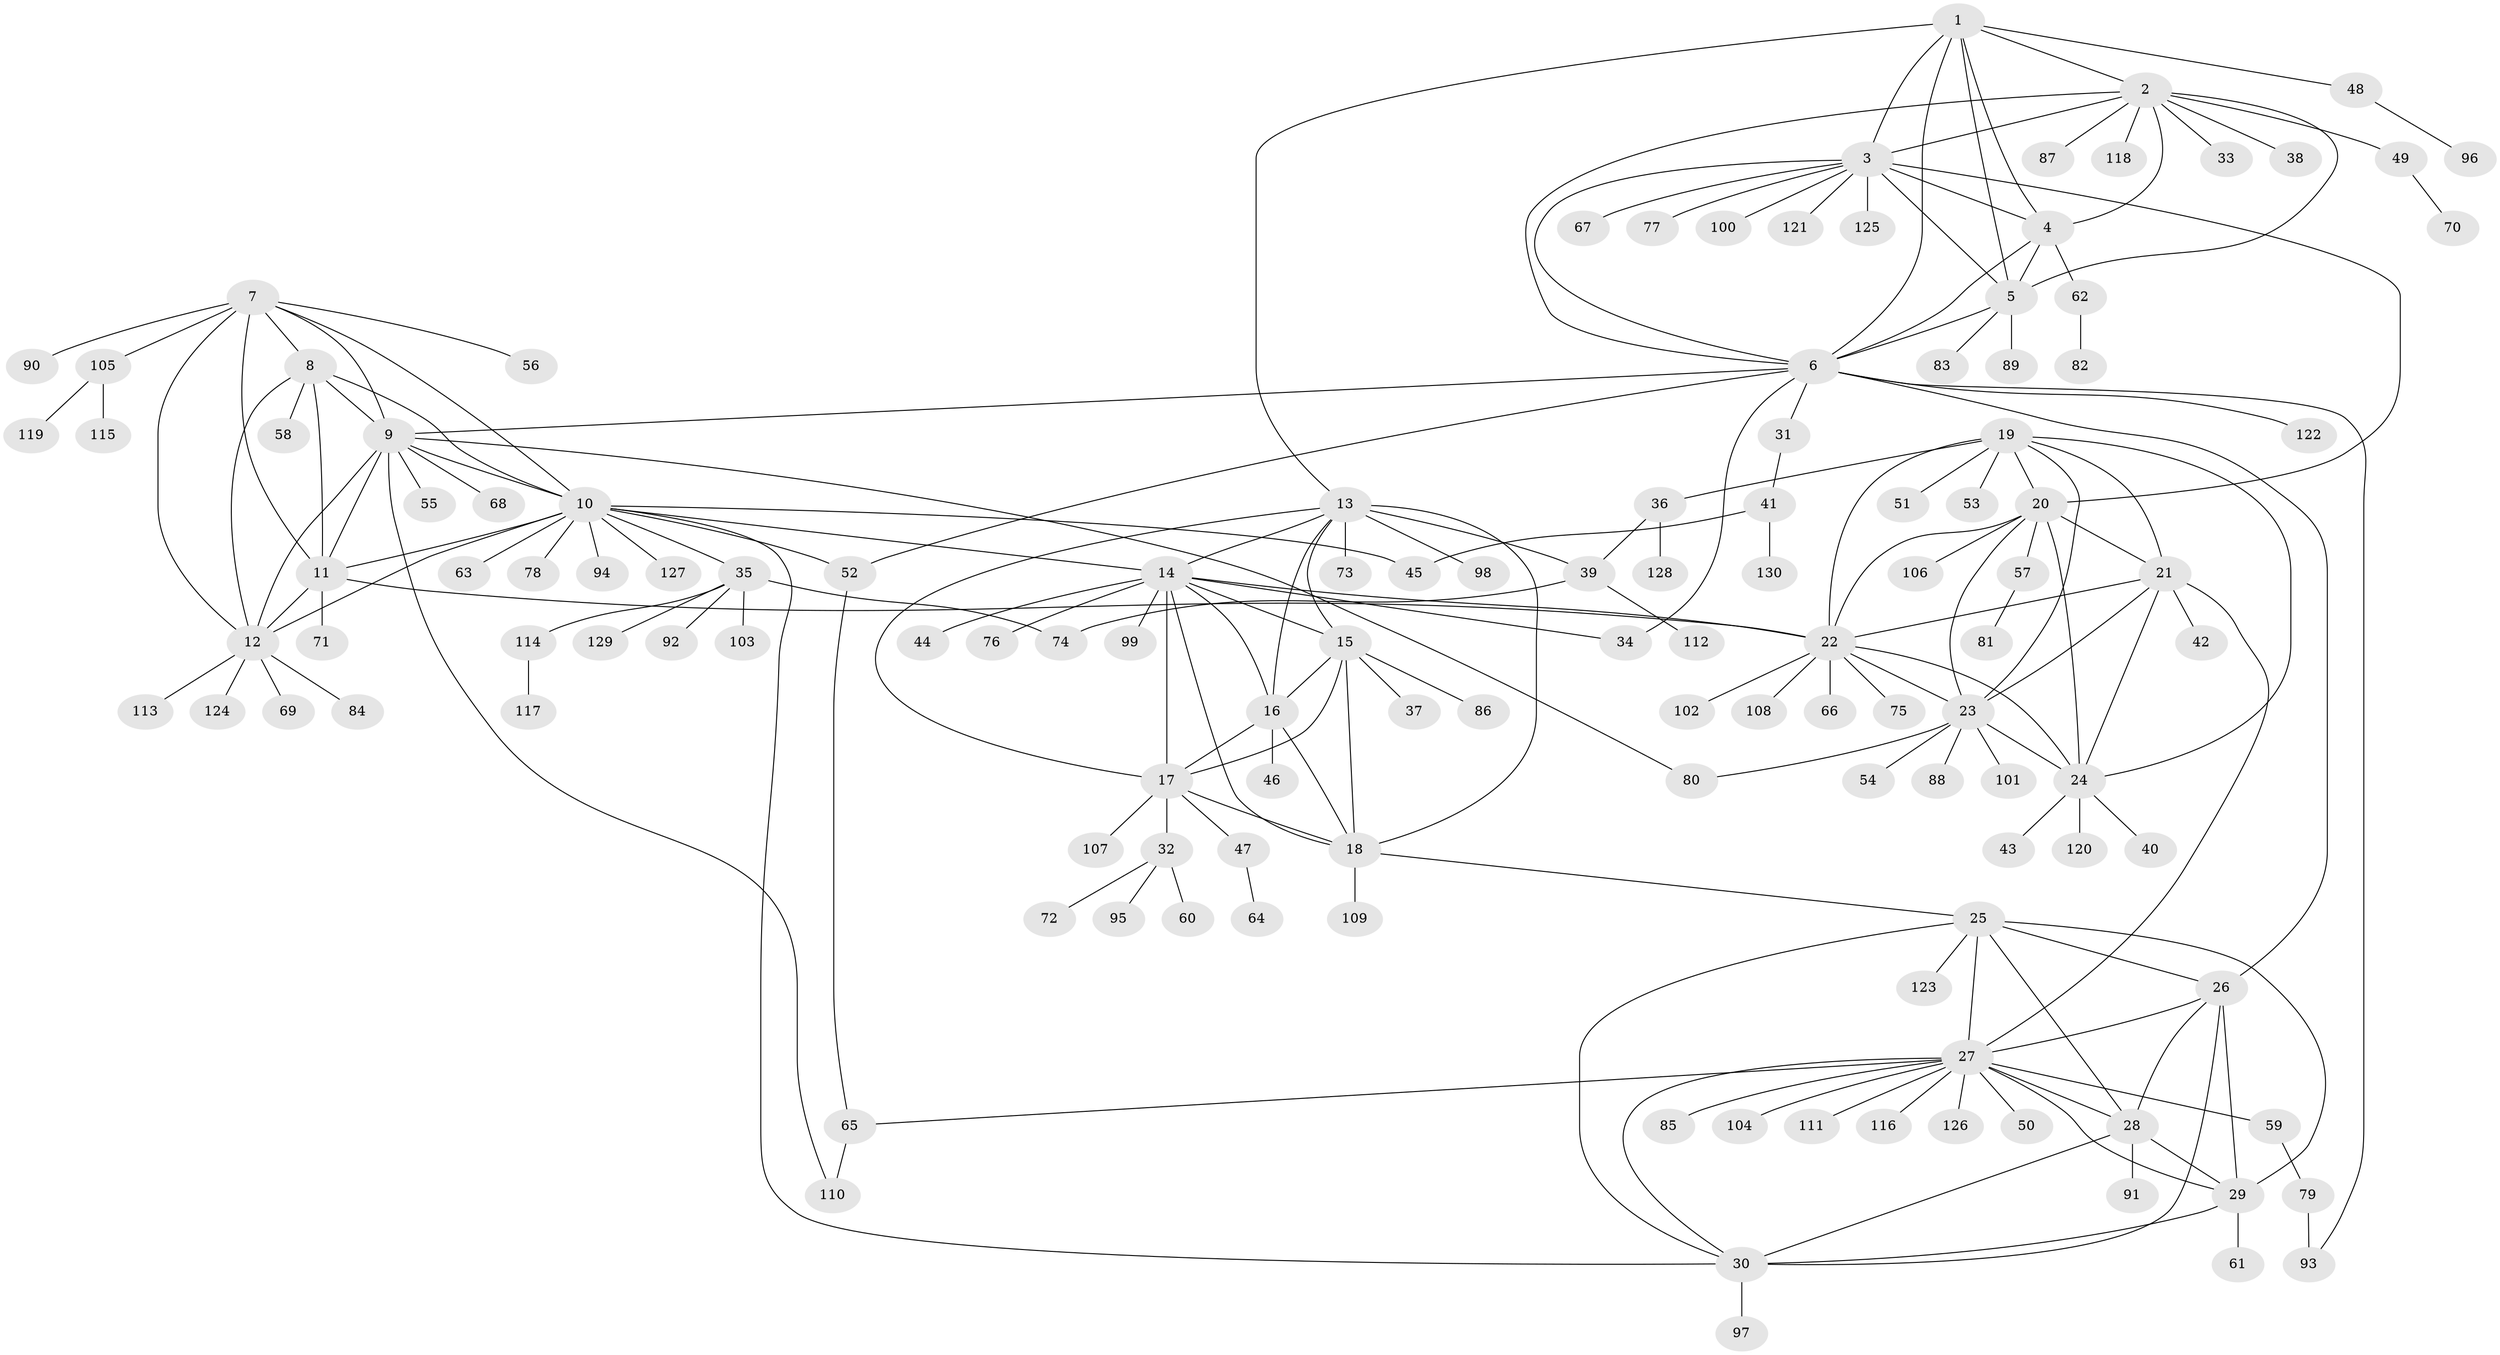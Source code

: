 // coarse degree distribution, {10: 0.04081632653061224, 5: 0.04081632653061224, 7: 0.02040816326530612, 6: 0.04081632653061224, 13: 0.01020408163265306, 8: 0.030612244897959183, 11: 0.02040816326530612, 3: 0.030612244897959183, 12: 0.01020408163265306, 2: 0.10204081632653061, 1: 0.6326530612244898, 4: 0.02040816326530612}
// Generated by graph-tools (version 1.1) at 2025/24/03/03/25 07:24:12]
// undirected, 130 vertices, 194 edges
graph export_dot {
graph [start="1"]
  node [color=gray90,style=filled];
  1;
  2;
  3;
  4;
  5;
  6;
  7;
  8;
  9;
  10;
  11;
  12;
  13;
  14;
  15;
  16;
  17;
  18;
  19;
  20;
  21;
  22;
  23;
  24;
  25;
  26;
  27;
  28;
  29;
  30;
  31;
  32;
  33;
  34;
  35;
  36;
  37;
  38;
  39;
  40;
  41;
  42;
  43;
  44;
  45;
  46;
  47;
  48;
  49;
  50;
  51;
  52;
  53;
  54;
  55;
  56;
  57;
  58;
  59;
  60;
  61;
  62;
  63;
  64;
  65;
  66;
  67;
  68;
  69;
  70;
  71;
  72;
  73;
  74;
  75;
  76;
  77;
  78;
  79;
  80;
  81;
  82;
  83;
  84;
  85;
  86;
  87;
  88;
  89;
  90;
  91;
  92;
  93;
  94;
  95;
  96;
  97;
  98;
  99;
  100;
  101;
  102;
  103;
  104;
  105;
  106;
  107;
  108;
  109;
  110;
  111;
  112;
  113;
  114;
  115;
  116;
  117;
  118;
  119;
  120;
  121;
  122;
  123;
  124;
  125;
  126;
  127;
  128;
  129;
  130;
  1 -- 2;
  1 -- 3;
  1 -- 4;
  1 -- 5;
  1 -- 6;
  1 -- 13;
  1 -- 48;
  2 -- 3;
  2 -- 4;
  2 -- 5;
  2 -- 6;
  2 -- 33;
  2 -- 38;
  2 -- 49;
  2 -- 87;
  2 -- 118;
  3 -- 4;
  3 -- 5;
  3 -- 6;
  3 -- 20;
  3 -- 67;
  3 -- 77;
  3 -- 100;
  3 -- 121;
  3 -- 125;
  4 -- 5;
  4 -- 6;
  4 -- 62;
  5 -- 6;
  5 -- 83;
  5 -- 89;
  6 -- 9;
  6 -- 26;
  6 -- 31;
  6 -- 34;
  6 -- 52;
  6 -- 93;
  6 -- 122;
  7 -- 8;
  7 -- 9;
  7 -- 10;
  7 -- 11;
  7 -- 12;
  7 -- 56;
  7 -- 90;
  7 -- 105;
  8 -- 9;
  8 -- 10;
  8 -- 11;
  8 -- 12;
  8 -- 58;
  9 -- 10;
  9 -- 11;
  9 -- 12;
  9 -- 55;
  9 -- 68;
  9 -- 80;
  9 -- 110;
  10 -- 11;
  10 -- 12;
  10 -- 14;
  10 -- 30;
  10 -- 35;
  10 -- 45;
  10 -- 52;
  10 -- 63;
  10 -- 78;
  10 -- 94;
  10 -- 127;
  11 -- 12;
  11 -- 22;
  11 -- 71;
  12 -- 69;
  12 -- 84;
  12 -- 113;
  12 -- 124;
  13 -- 14;
  13 -- 15;
  13 -- 16;
  13 -- 17;
  13 -- 18;
  13 -- 39;
  13 -- 73;
  13 -- 98;
  14 -- 15;
  14 -- 16;
  14 -- 17;
  14 -- 18;
  14 -- 22;
  14 -- 34;
  14 -- 44;
  14 -- 76;
  14 -- 99;
  15 -- 16;
  15 -- 17;
  15 -- 18;
  15 -- 37;
  15 -- 86;
  16 -- 17;
  16 -- 18;
  16 -- 46;
  17 -- 18;
  17 -- 32;
  17 -- 47;
  17 -- 107;
  18 -- 25;
  18 -- 109;
  19 -- 20;
  19 -- 21;
  19 -- 22;
  19 -- 23;
  19 -- 24;
  19 -- 36;
  19 -- 51;
  19 -- 53;
  20 -- 21;
  20 -- 22;
  20 -- 23;
  20 -- 24;
  20 -- 57;
  20 -- 106;
  21 -- 22;
  21 -- 23;
  21 -- 24;
  21 -- 27;
  21 -- 42;
  22 -- 23;
  22 -- 24;
  22 -- 66;
  22 -- 75;
  22 -- 102;
  22 -- 108;
  23 -- 24;
  23 -- 54;
  23 -- 80;
  23 -- 88;
  23 -- 101;
  24 -- 40;
  24 -- 43;
  24 -- 120;
  25 -- 26;
  25 -- 27;
  25 -- 28;
  25 -- 29;
  25 -- 30;
  25 -- 123;
  26 -- 27;
  26 -- 28;
  26 -- 29;
  26 -- 30;
  27 -- 28;
  27 -- 29;
  27 -- 30;
  27 -- 50;
  27 -- 59;
  27 -- 65;
  27 -- 85;
  27 -- 104;
  27 -- 111;
  27 -- 116;
  27 -- 126;
  28 -- 29;
  28 -- 30;
  28 -- 91;
  29 -- 30;
  29 -- 61;
  30 -- 97;
  31 -- 41;
  32 -- 60;
  32 -- 72;
  32 -- 95;
  35 -- 74;
  35 -- 92;
  35 -- 103;
  35 -- 114;
  35 -- 129;
  36 -- 39;
  36 -- 128;
  39 -- 74;
  39 -- 112;
  41 -- 45;
  41 -- 130;
  47 -- 64;
  48 -- 96;
  49 -- 70;
  52 -- 65;
  57 -- 81;
  59 -- 79;
  62 -- 82;
  65 -- 110;
  79 -- 93;
  105 -- 115;
  105 -- 119;
  114 -- 117;
}
